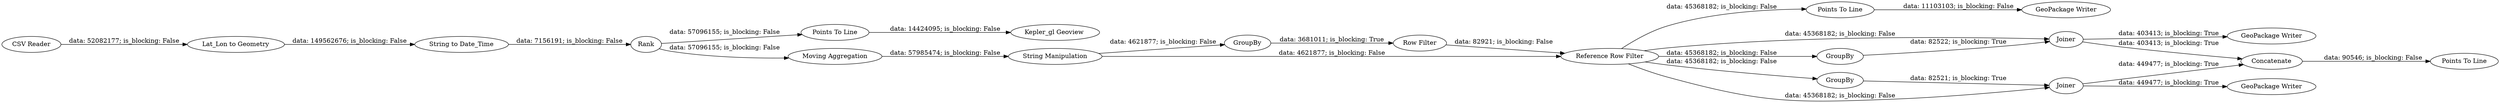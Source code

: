 digraph {
	"1360240715660153201_4" [label=Rank]
	"1360240715660153201_20" [label="GeoPackage Writer"]
	"1360240715660153201_19" [label="Points To Line"]
	"1360240715660153201_10" [label="Row Filter"]
	"1360240715660153201_8" [label="String Manipulation"]
	"1360240715660153201_9" [label=GroupBy]
	"1360240715660153201_12" [label="Points To Line"]
	"1360240715660153201_5" [label="Points To Line"]
	"1360240715660153201_15" [label=Joiner]
	"1360240715660153201_6" [label="Kepler_gl Geoview "]
	"1360240715660153201_18" [label=Concatenate]
	"1360240715660153201_11" [label="Reference Row Filter"]
	"1360240715660153201_2" [label="Lat_Lon to Geometry"]
	"1360240715660153201_21" [label="GeoPackage Writer"]
	"1360240715660153201_1" [label="CSV Reader"]
	"1360240715660153201_14" [label=GroupBy]
	"1360240715660153201_16" [label=GroupBy]
	"1360240715660153201_13" [label="GeoPackage Writer"]
	"1360240715660153201_17" [label=Joiner]
	"1360240715660153201_7" [label="Moving Aggregation"]
	"1360240715660153201_3" [label="String to Date_Time"]
	"1360240715660153201_18" -> "1360240715660153201_19" [label="data: 90546; is_blocking: False"]
	"1360240715660153201_16" -> "1360240715660153201_17" [label="data: 82521; is_blocking: True"]
	"1360240715660153201_2" -> "1360240715660153201_3" [label="data: 149562676; is_blocking: False"]
	"1360240715660153201_11" -> "1360240715660153201_16" [label="data: 45368182; is_blocking: False"]
	"1360240715660153201_11" -> "1360240715660153201_17" [label="data: 45368182; is_blocking: False"]
	"1360240715660153201_15" -> "1360240715660153201_18" [label="data: 403413; is_blocking: True"]
	"1360240715660153201_17" -> "1360240715660153201_21" [label="data: 449477; is_blocking: True"]
	"1360240715660153201_9" -> "1360240715660153201_10" [label="data: 3681011; is_blocking: True"]
	"1360240715660153201_4" -> "1360240715660153201_5" [label="data: 57096155; is_blocking: False"]
	"1360240715660153201_8" -> "1360240715660153201_9" [label="data: 4621877; is_blocking: False"]
	"1360240715660153201_3" -> "1360240715660153201_4" [label="data: 7156191; is_blocking: False"]
	"1360240715660153201_4" -> "1360240715660153201_7" [label="data: 57096155; is_blocking: False"]
	"1360240715660153201_11" -> "1360240715660153201_12" [label="data: 45368182; is_blocking: False"]
	"1360240715660153201_14" -> "1360240715660153201_15" [label="data: 82522; is_blocking: True"]
	"1360240715660153201_1" -> "1360240715660153201_2" [label="data: 52082177; is_blocking: False"]
	"1360240715660153201_8" -> "1360240715660153201_11" [label="data: 4621877; is_blocking: False"]
	"1360240715660153201_11" -> "1360240715660153201_14" [label="data: 45368182; is_blocking: False"]
	"1360240715660153201_10" -> "1360240715660153201_11" [label="data: 82921; is_blocking: False"]
	"1360240715660153201_15" -> "1360240715660153201_20" [label="data: 403413; is_blocking: True"]
	"1360240715660153201_11" -> "1360240715660153201_15" [label="data: 45368182; is_blocking: False"]
	"1360240715660153201_7" -> "1360240715660153201_8" [label="data: 57985474; is_blocking: False"]
	"1360240715660153201_17" -> "1360240715660153201_18" [label="data: 449477; is_blocking: True"]
	"1360240715660153201_12" -> "1360240715660153201_13" [label="data: 11103103; is_blocking: False"]
	"1360240715660153201_5" -> "1360240715660153201_6" [label="data: 14424095; is_blocking: False"]
	rankdir=LR
}
